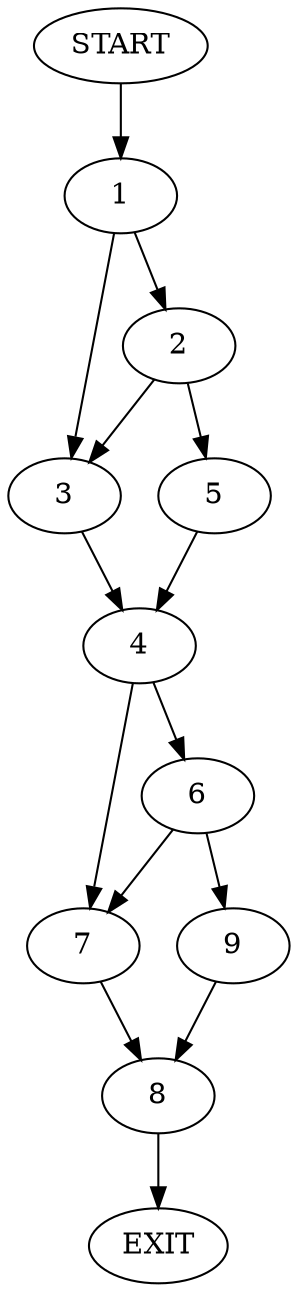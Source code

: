 digraph {
0 [label="START"]
10 [label="EXIT"]
0 -> 1
1 -> 2
1 -> 3
3 -> 4
2 -> 3
2 -> 5
5 -> 4
4 -> 6
4 -> 7
7 -> 8
6 -> 9
6 -> 7
9 -> 8
8 -> 10
}
